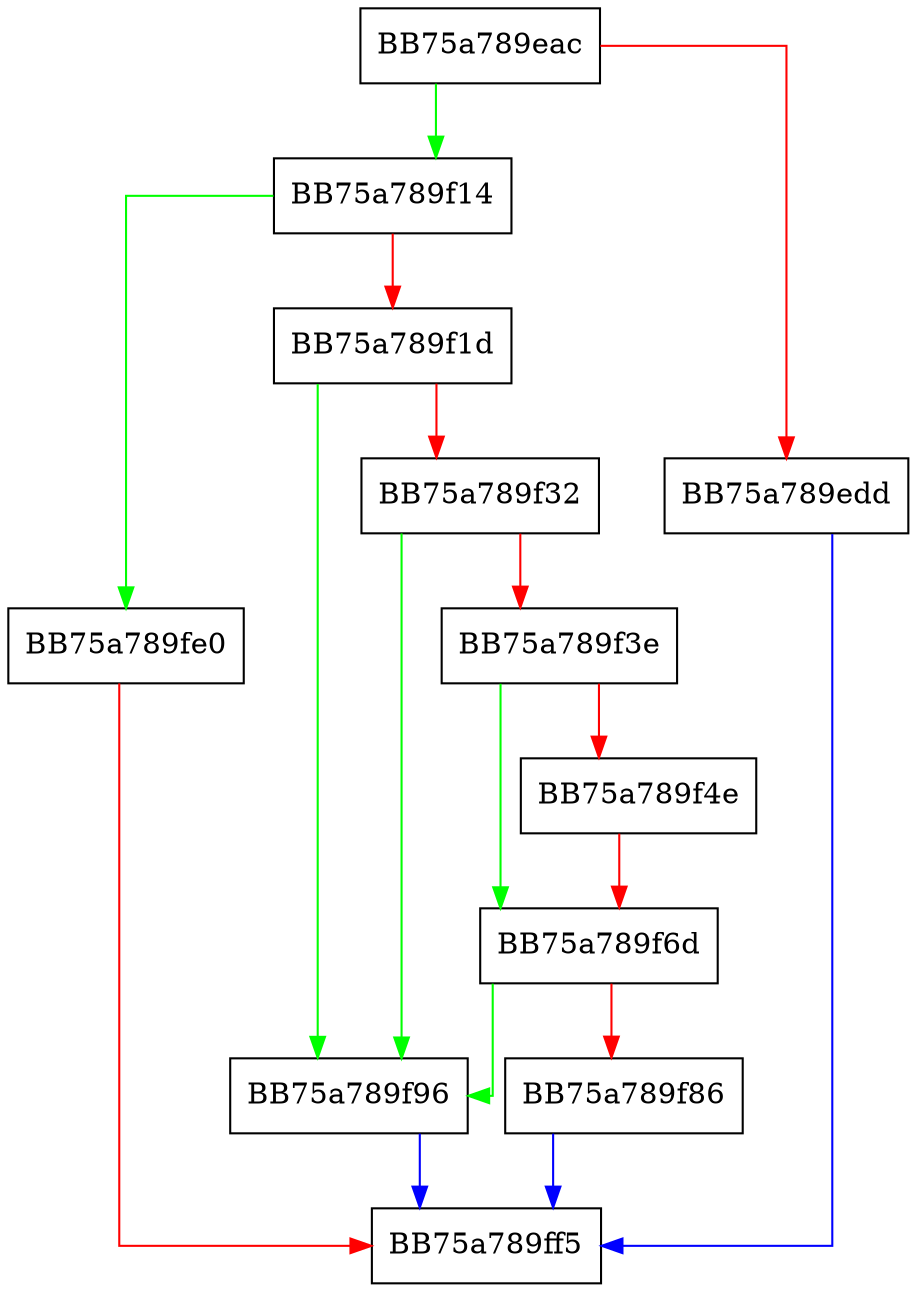 digraph getTemplateTypeArgument {
  node [shape="box"];
  graph [splines=ortho];
  BB75a789eac -> BB75a789f14 [color="green"];
  BB75a789eac -> BB75a789edd [color="red"];
  BB75a789edd -> BB75a789ff5 [color="blue"];
  BB75a789f14 -> BB75a789fe0 [color="green"];
  BB75a789f14 -> BB75a789f1d [color="red"];
  BB75a789f1d -> BB75a789f96 [color="green"];
  BB75a789f1d -> BB75a789f32 [color="red"];
  BB75a789f32 -> BB75a789f96 [color="green"];
  BB75a789f32 -> BB75a789f3e [color="red"];
  BB75a789f3e -> BB75a789f6d [color="green"];
  BB75a789f3e -> BB75a789f4e [color="red"];
  BB75a789f4e -> BB75a789f6d [color="red"];
  BB75a789f6d -> BB75a789f96 [color="green"];
  BB75a789f6d -> BB75a789f86 [color="red"];
  BB75a789f86 -> BB75a789ff5 [color="blue"];
  BB75a789f96 -> BB75a789ff5 [color="blue"];
  BB75a789fe0 -> BB75a789ff5 [color="red"];
}
